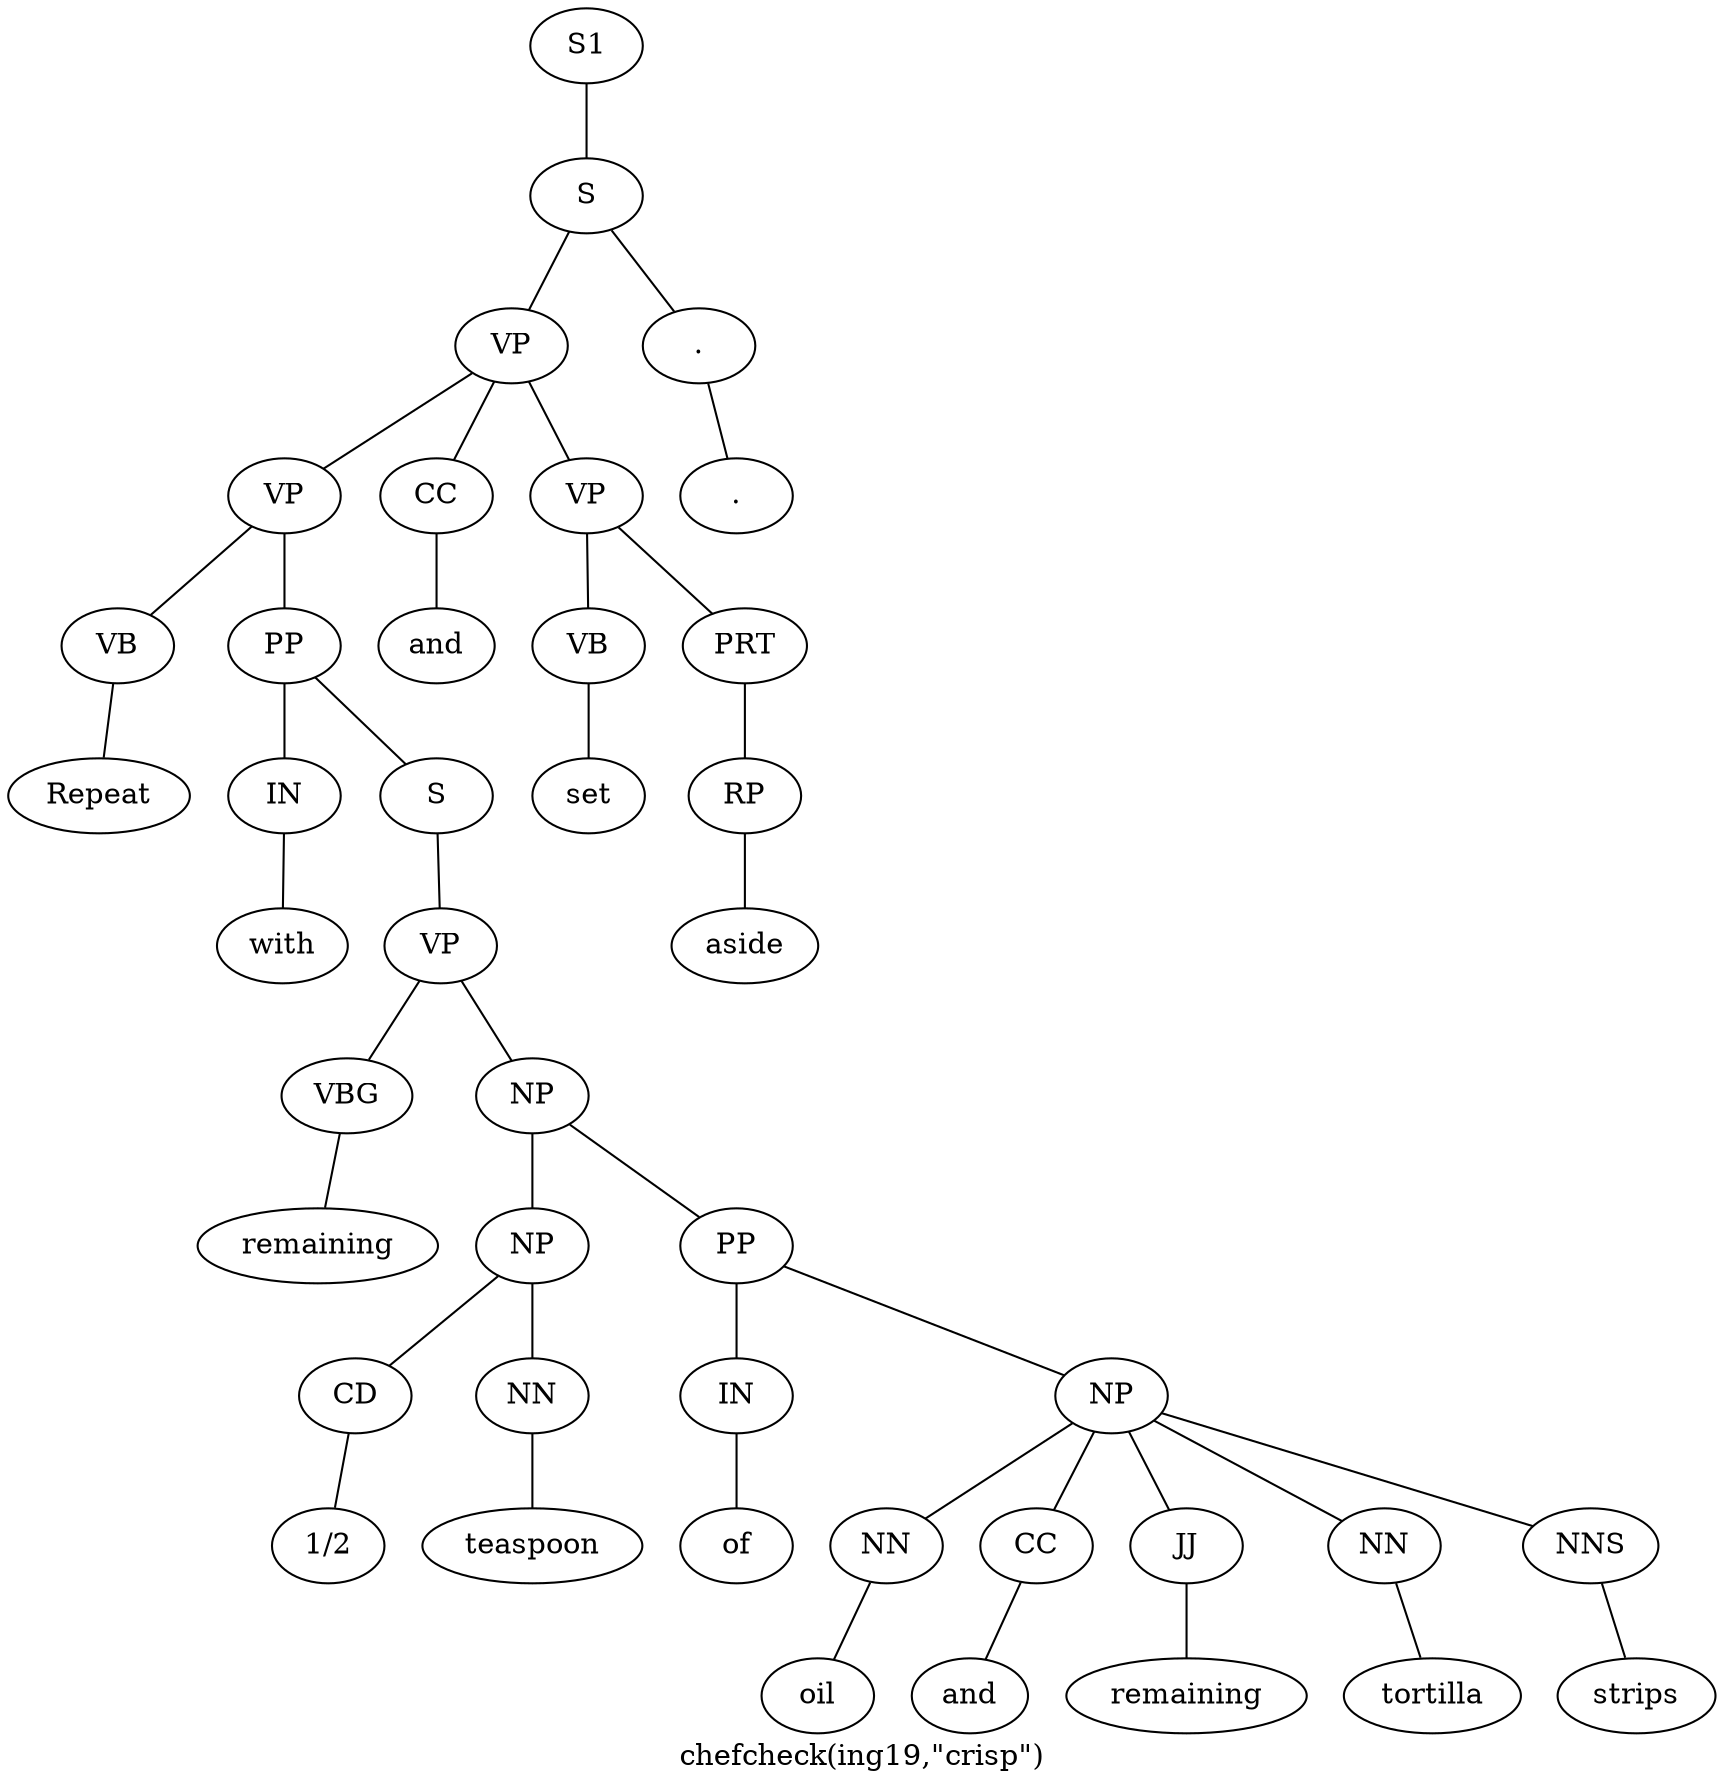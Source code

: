 graph SyntaxGraph {
	label = "chefcheck(ing19,\"crisp\")";
	Node0 [label="S1"];
	Node1 [label="S"];
	Node2 [label="VP"];
	Node3 [label="VP"];
	Node4 [label="VB"];
	Node5 [label="Repeat"];
	Node6 [label="PP"];
	Node7 [label="IN"];
	Node8 [label="with"];
	Node9 [label="S"];
	Node10 [label="VP"];
	Node11 [label="VBG"];
	Node12 [label="remaining"];
	Node13 [label="NP"];
	Node14 [label="NP"];
	Node15 [label="CD"];
	Node16 [label="1/2"];
	Node17 [label="NN"];
	Node18 [label="teaspoon"];
	Node19 [label="PP"];
	Node20 [label="IN"];
	Node21 [label="of"];
	Node22 [label="NP"];
	Node23 [label="NN"];
	Node24 [label="oil"];
	Node25 [label="CC"];
	Node26 [label="and"];
	Node27 [label="JJ"];
	Node28 [label="remaining"];
	Node29 [label="NN"];
	Node30 [label="tortilla"];
	Node31 [label="NNS"];
	Node32 [label="strips"];
	Node33 [label="CC"];
	Node34 [label="and"];
	Node35 [label="VP"];
	Node36 [label="VB"];
	Node37 [label="set"];
	Node38 [label="PRT"];
	Node39 [label="RP"];
	Node40 [label="aside"];
	Node41 [label="."];
	Node42 [label="."];

	Node0 -- Node1;
	Node1 -- Node2;
	Node1 -- Node41;
	Node2 -- Node3;
	Node2 -- Node33;
	Node2 -- Node35;
	Node3 -- Node4;
	Node3 -- Node6;
	Node4 -- Node5;
	Node6 -- Node7;
	Node6 -- Node9;
	Node7 -- Node8;
	Node9 -- Node10;
	Node10 -- Node11;
	Node10 -- Node13;
	Node11 -- Node12;
	Node13 -- Node14;
	Node13 -- Node19;
	Node14 -- Node15;
	Node14 -- Node17;
	Node15 -- Node16;
	Node17 -- Node18;
	Node19 -- Node20;
	Node19 -- Node22;
	Node20 -- Node21;
	Node22 -- Node23;
	Node22 -- Node25;
	Node22 -- Node27;
	Node22 -- Node29;
	Node22 -- Node31;
	Node23 -- Node24;
	Node25 -- Node26;
	Node27 -- Node28;
	Node29 -- Node30;
	Node31 -- Node32;
	Node33 -- Node34;
	Node35 -- Node36;
	Node35 -- Node38;
	Node36 -- Node37;
	Node38 -- Node39;
	Node39 -- Node40;
	Node41 -- Node42;
}